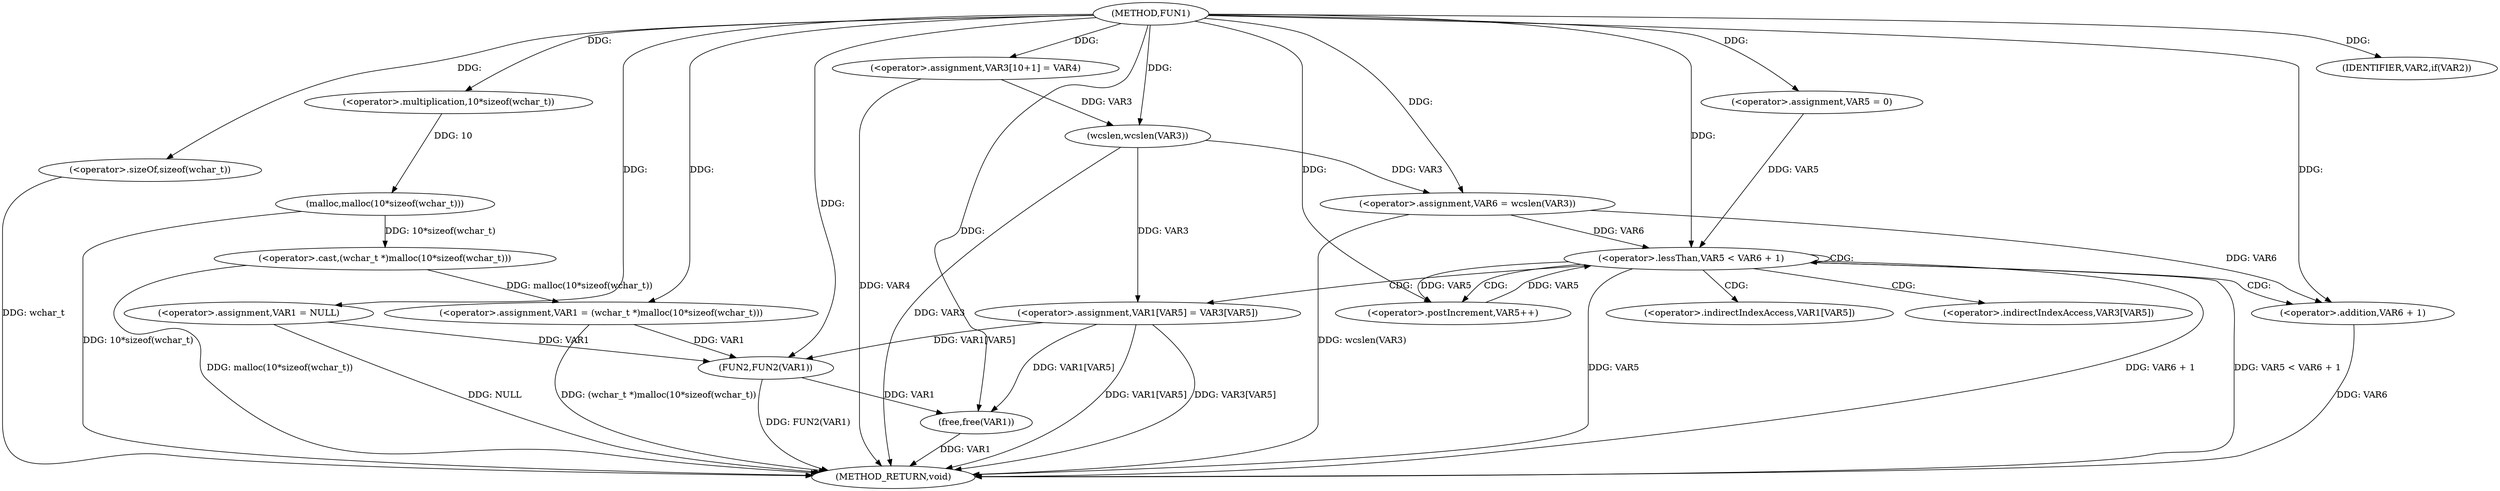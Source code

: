digraph FUN1 {  
"1000100" [label = "(METHOD,FUN1)" ]
"1000152" [label = "(METHOD_RETURN,void)" ]
"1000103" [label = "(<operator>.assignment,VAR1 = NULL)" ]
"1000107" [label = "(IDENTIFIER,VAR2,if(VAR2))" ]
"1000109" [label = "(<operator>.assignment,VAR1 = (wchar_t *)malloc(10*sizeof(wchar_t)))" ]
"1000111" [label = "(<operator>.cast,(wchar_t *)malloc(10*sizeof(wchar_t)))" ]
"1000113" [label = "(malloc,malloc(10*sizeof(wchar_t)))" ]
"1000114" [label = "(<operator>.multiplication,10*sizeof(wchar_t))" ]
"1000116" [label = "(<operator>.sizeOf,sizeof(wchar_t))" ]
"1000120" [label = "(<operator>.assignment,VAR3[10+1] = VAR4)" ]
"1000125" [label = "(<operator>.assignment,VAR6 = wcslen(VAR3))" ]
"1000127" [label = "(wcslen,wcslen(VAR3))" ]
"1000130" [label = "(<operator>.assignment,VAR5 = 0)" ]
"1000133" [label = "(<operator>.lessThan,VAR5 < VAR6 + 1)" ]
"1000135" [label = "(<operator>.addition,VAR6 + 1)" ]
"1000138" [label = "(<operator>.postIncrement,VAR5++)" ]
"1000141" [label = "(<operator>.assignment,VAR1[VAR5] = VAR3[VAR5])" ]
"1000148" [label = "(FUN2,FUN2(VAR1))" ]
"1000150" [label = "(free,free(VAR1))" ]
"1000142" [label = "(<operator>.indirectIndexAccess,VAR1[VAR5])" ]
"1000145" [label = "(<operator>.indirectIndexAccess,VAR3[VAR5])" ]
  "1000116" -> "1000152"  [ label = "DDG: wchar_t"] 
  "1000141" -> "1000152"  [ label = "DDG: VAR1[VAR5]"] 
  "1000150" -> "1000152"  [ label = "DDG: VAR1"] 
  "1000103" -> "1000152"  [ label = "DDG: NULL"] 
  "1000113" -> "1000152"  [ label = "DDG: 10*sizeof(wchar_t)"] 
  "1000148" -> "1000152"  [ label = "DDG: FUN2(VAR1)"] 
  "1000125" -> "1000152"  [ label = "DDG: wcslen(VAR3)"] 
  "1000133" -> "1000152"  [ label = "DDG: VAR5 < VAR6 + 1"] 
  "1000133" -> "1000152"  [ label = "DDG: VAR5"] 
  "1000133" -> "1000152"  [ label = "DDG: VAR6 + 1"] 
  "1000111" -> "1000152"  [ label = "DDG: malloc(10*sizeof(wchar_t))"] 
  "1000135" -> "1000152"  [ label = "DDG: VAR6"] 
  "1000120" -> "1000152"  [ label = "DDG: VAR4"] 
  "1000141" -> "1000152"  [ label = "DDG: VAR3[VAR5]"] 
  "1000127" -> "1000152"  [ label = "DDG: VAR3"] 
  "1000109" -> "1000152"  [ label = "DDG: (wchar_t *)malloc(10*sizeof(wchar_t))"] 
  "1000100" -> "1000103"  [ label = "DDG: "] 
  "1000100" -> "1000107"  [ label = "DDG: "] 
  "1000111" -> "1000109"  [ label = "DDG: malloc(10*sizeof(wchar_t))"] 
  "1000100" -> "1000109"  [ label = "DDG: "] 
  "1000113" -> "1000111"  [ label = "DDG: 10*sizeof(wchar_t)"] 
  "1000114" -> "1000113"  [ label = "DDG: 10"] 
  "1000100" -> "1000114"  [ label = "DDG: "] 
  "1000100" -> "1000116"  [ label = "DDG: "] 
  "1000100" -> "1000120"  [ label = "DDG: "] 
  "1000127" -> "1000125"  [ label = "DDG: VAR3"] 
  "1000100" -> "1000125"  [ label = "DDG: "] 
  "1000120" -> "1000127"  [ label = "DDG: VAR3"] 
  "1000100" -> "1000127"  [ label = "DDG: "] 
  "1000100" -> "1000130"  [ label = "DDG: "] 
  "1000138" -> "1000133"  [ label = "DDG: VAR5"] 
  "1000130" -> "1000133"  [ label = "DDG: VAR5"] 
  "1000100" -> "1000133"  [ label = "DDG: "] 
  "1000125" -> "1000133"  [ label = "DDG: VAR6"] 
  "1000125" -> "1000135"  [ label = "DDG: VAR6"] 
  "1000100" -> "1000135"  [ label = "DDG: "] 
  "1000133" -> "1000138"  [ label = "DDG: VAR5"] 
  "1000100" -> "1000138"  [ label = "DDG: "] 
  "1000127" -> "1000141"  [ label = "DDG: VAR3"] 
  "1000141" -> "1000148"  [ label = "DDG: VAR1[VAR5]"] 
  "1000103" -> "1000148"  [ label = "DDG: VAR1"] 
  "1000109" -> "1000148"  [ label = "DDG: VAR1"] 
  "1000100" -> "1000148"  [ label = "DDG: "] 
  "1000141" -> "1000150"  [ label = "DDG: VAR1[VAR5]"] 
  "1000148" -> "1000150"  [ label = "DDG: VAR1"] 
  "1000100" -> "1000150"  [ label = "DDG: "] 
  "1000133" -> "1000142"  [ label = "CDG: "] 
  "1000133" -> "1000141"  [ label = "CDG: "] 
  "1000133" -> "1000145"  [ label = "CDG: "] 
  "1000133" -> "1000135"  [ label = "CDG: "] 
  "1000133" -> "1000133"  [ label = "CDG: "] 
  "1000133" -> "1000138"  [ label = "CDG: "] 
}
